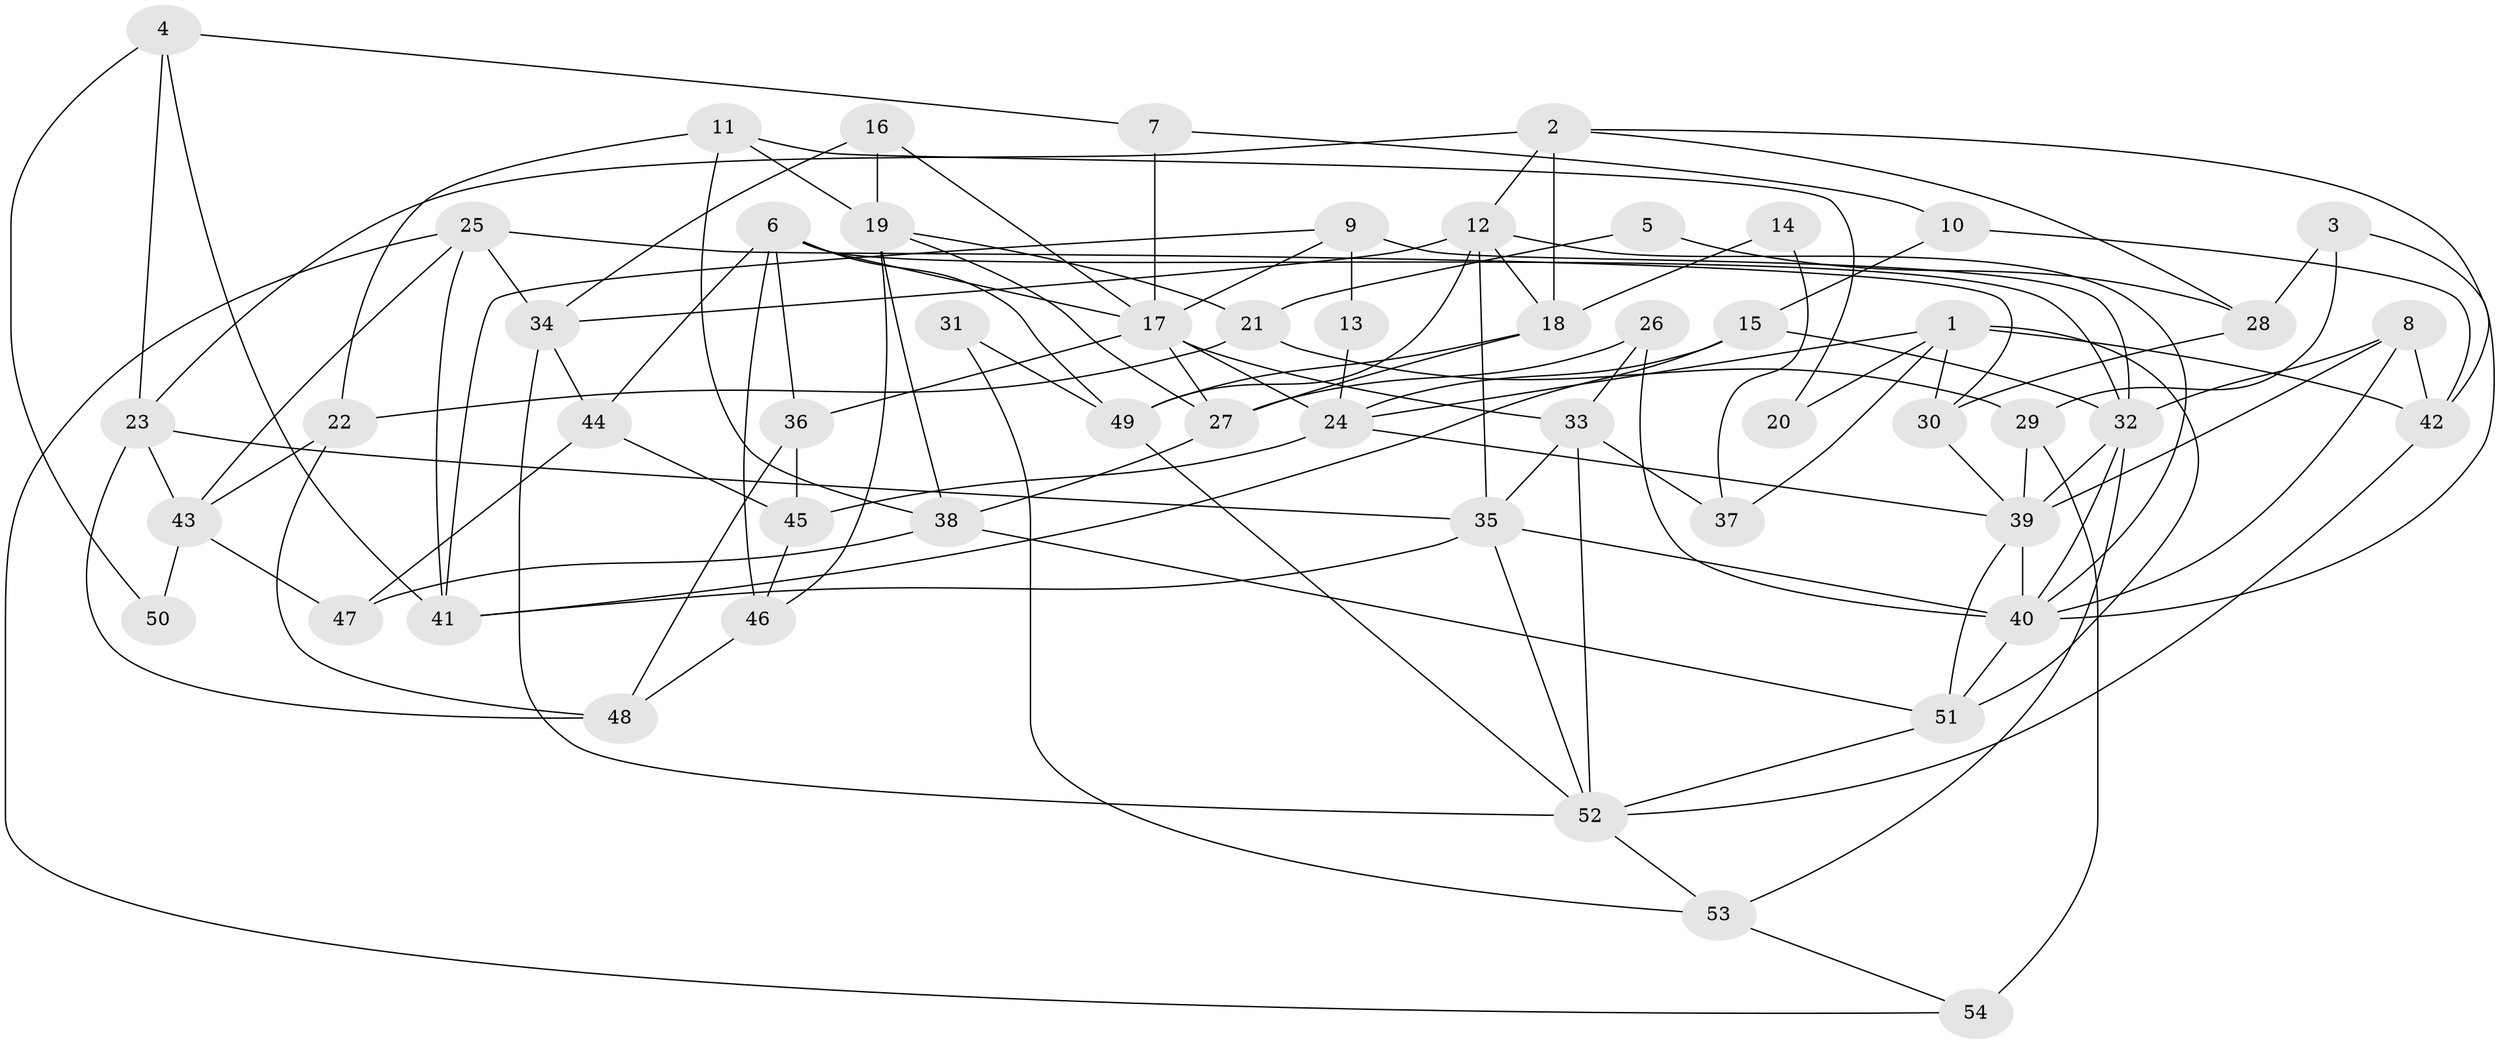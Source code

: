 // original degree distribution, {6: 0.06578947368421052, 3: 0.2894736842105263, 5: 0.15789473684210525, 4: 0.32894736842105265, 2: 0.10526315789473684, 8: 0.02631578947368421, 7: 0.013157894736842105, 9: 0.013157894736842105}
// Generated by graph-tools (version 1.1) at 2025/37/03/04/25 23:37:01]
// undirected, 54 vertices, 119 edges
graph export_dot {
  node [color=gray90,style=filled];
  1;
  2;
  3;
  4;
  5;
  6;
  7;
  8;
  9;
  10;
  11;
  12;
  13;
  14;
  15;
  16;
  17;
  18;
  19;
  20;
  21;
  22;
  23;
  24;
  25;
  26;
  27;
  28;
  29;
  30;
  31;
  32;
  33;
  34;
  35;
  36;
  37;
  38;
  39;
  40;
  41;
  42;
  43;
  44;
  45;
  46;
  47;
  48;
  49;
  50;
  51;
  52;
  53;
  54;
  1 -- 20 [weight=1.0];
  1 -- 24 [weight=1.0];
  1 -- 30 [weight=1.0];
  1 -- 37 [weight=1.0];
  1 -- 42 [weight=1.0];
  1 -- 51 [weight=1.0];
  2 -- 12 [weight=1.0];
  2 -- 18 [weight=1.0];
  2 -- 23 [weight=1.0];
  2 -- 28 [weight=1.0];
  2 -- 42 [weight=1.0];
  3 -- 28 [weight=1.0];
  3 -- 29 [weight=1.0];
  3 -- 40 [weight=1.0];
  4 -- 7 [weight=1.0];
  4 -- 23 [weight=1.0];
  4 -- 41 [weight=1.0];
  4 -- 50 [weight=1.0];
  5 -- 21 [weight=1.0];
  5 -- 28 [weight=1.0];
  6 -- 17 [weight=1.0];
  6 -- 32 [weight=1.0];
  6 -- 36 [weight=2.0];
  6 -- 44 [weight=1.0];
  6 -- 46 [weight=1.0];
  6 -- 49 [weight=1.0];
  7 -- 10 [weight=1.0];
  7 -- 17 [weight=1.0];
  8 -- 32 [weight=1.0];
  8 -- 39 [weight=1.0];
  8 -- 40 [weight=1.0];
  8 -- 42 [weight=1.0];
  9 -- 13 [weight=1.0];
  9 -- 17 [weight=1.0];
  9 -- 32 [weight=2.0];
  9 -- 41 [weight=1.0];
  10 -- 15 [weight=1.0];
  10 -- 42 [weight=1.0];
  11 -- 19 [weight=1.0];
  11 -- 20 [weight=1.0];
  11 -- 22 [weight=1.0];
  11 -- 38 [weight=1.0];
  12 -- 18 [weight=1.0];
  12 -- 34 [weight=1.0];
  12 -- 35 [weight=1.0];
  12 -- 40 [weight=1.0];
  12 -- 49 [weight=1.0];
  13 -- 24 [weight=1.0];
  14 -- 18 [weight=1.0];
  14 -- 37 [weight=1.0];
  15 -- 24 [weight=1.0];
  15 -- 32 [weight=1.0];
  15 -- 41 [weight=1.0];
  16 -- 17 [weight=1.0];
  16 -- 19 [weight=1.0];
  16 -- 34 [weight=1.0];
  17 -- 24 [weight=1.0];
  17 -- 27 [weight=1.0];
  17 -- 33 [weight=1.0];
  17 -- 36 [weight=1.0];
  18 -- 27 [weight=1.0];
  18 -- 49 [weight=1.0];
  19 -- 21 [weight=1.0];
  19 -- 27 [weight=1.0];
  19 -- 38 [weight=1.0];
  19 -- 46 [weight=1.0];
  21 -- 22 [weight=1.0];
  21 -- 29 [weight=1.0];
  22 -- 43 [weight=1.0];
  22 -- 48 [weight=1.0];
  23 -- 35 [weight=2.0];
  23 -- 43 [weight=1.0];
  23 -- 48 [weight=1.0];
  24 -- 39 [weight=1.0];
  24 -- 45 [weight=1.0];
  25 -- 30 [weight=1.0];
  25 -- 34 [weight=1.0];
  25 -- 41 [weight=1.0];
  25 -- 43 [weight=1.0];
  25 -- 54 [weight=1.0];
  26 -- 27 [weight=1.0];
  26 -- 33 [weight=1.0];
  26 -- 40 [weight=2.0];
  27 -- 38 [weight=1.0];
  28 -- 30 [weight=1.0];
  29 -- 39 [weight=3.0];
  29 -- 54 [weight=2.0];
  30 -- 39 [weight=1.0];
  31 -- 49 [weight=1.0];
  31 -- 53 [weight=1.0];
  32 -- 39 [weight=1.0];
  32 -- 40 [weight=1.0];
  32 -- 53 [weight=1.0];
  33 -- 35 [weight=1.0];
  33 -- 37 [weight=1.0];
  33 -- 52 [weight=1.0];
  34 -- 44 [weight=2.0];
  34 -- 52 [weight=1.0];
  35 -- 40 [weight=1.0];
  35 -- 41 [weight=1.0];
  35 -- 52 [weight=1.0];
  36 -- 45 [weight=1.0];
  36 -- 48 [weight=1.0];
  38 -- 47 [weight=1.0];
  38 -- 51 [weight=1.0];
  39 -- 40 [weight=1.0];
  39 -- 51 [weight=1.0];
  40 -- 51 [weight=1.0];
  42 -- 52 [weight=1.0];
  43 -- 47 [weight=1.0];
  43 -- 50 [weight=1.0];
  44 -- 45 [weight=2.0];
  44 -- 47 [weight=1.0];
  45 -- 46 [weight=1.0];
  46 -- 48 [weight=1.0];
  49 -- 52 [weight=1.0];
  51 -- 52 [weight=1.0];
  52 -- 53 [weight=1.0];
  53 -- 54 [weight=1.0];
}
